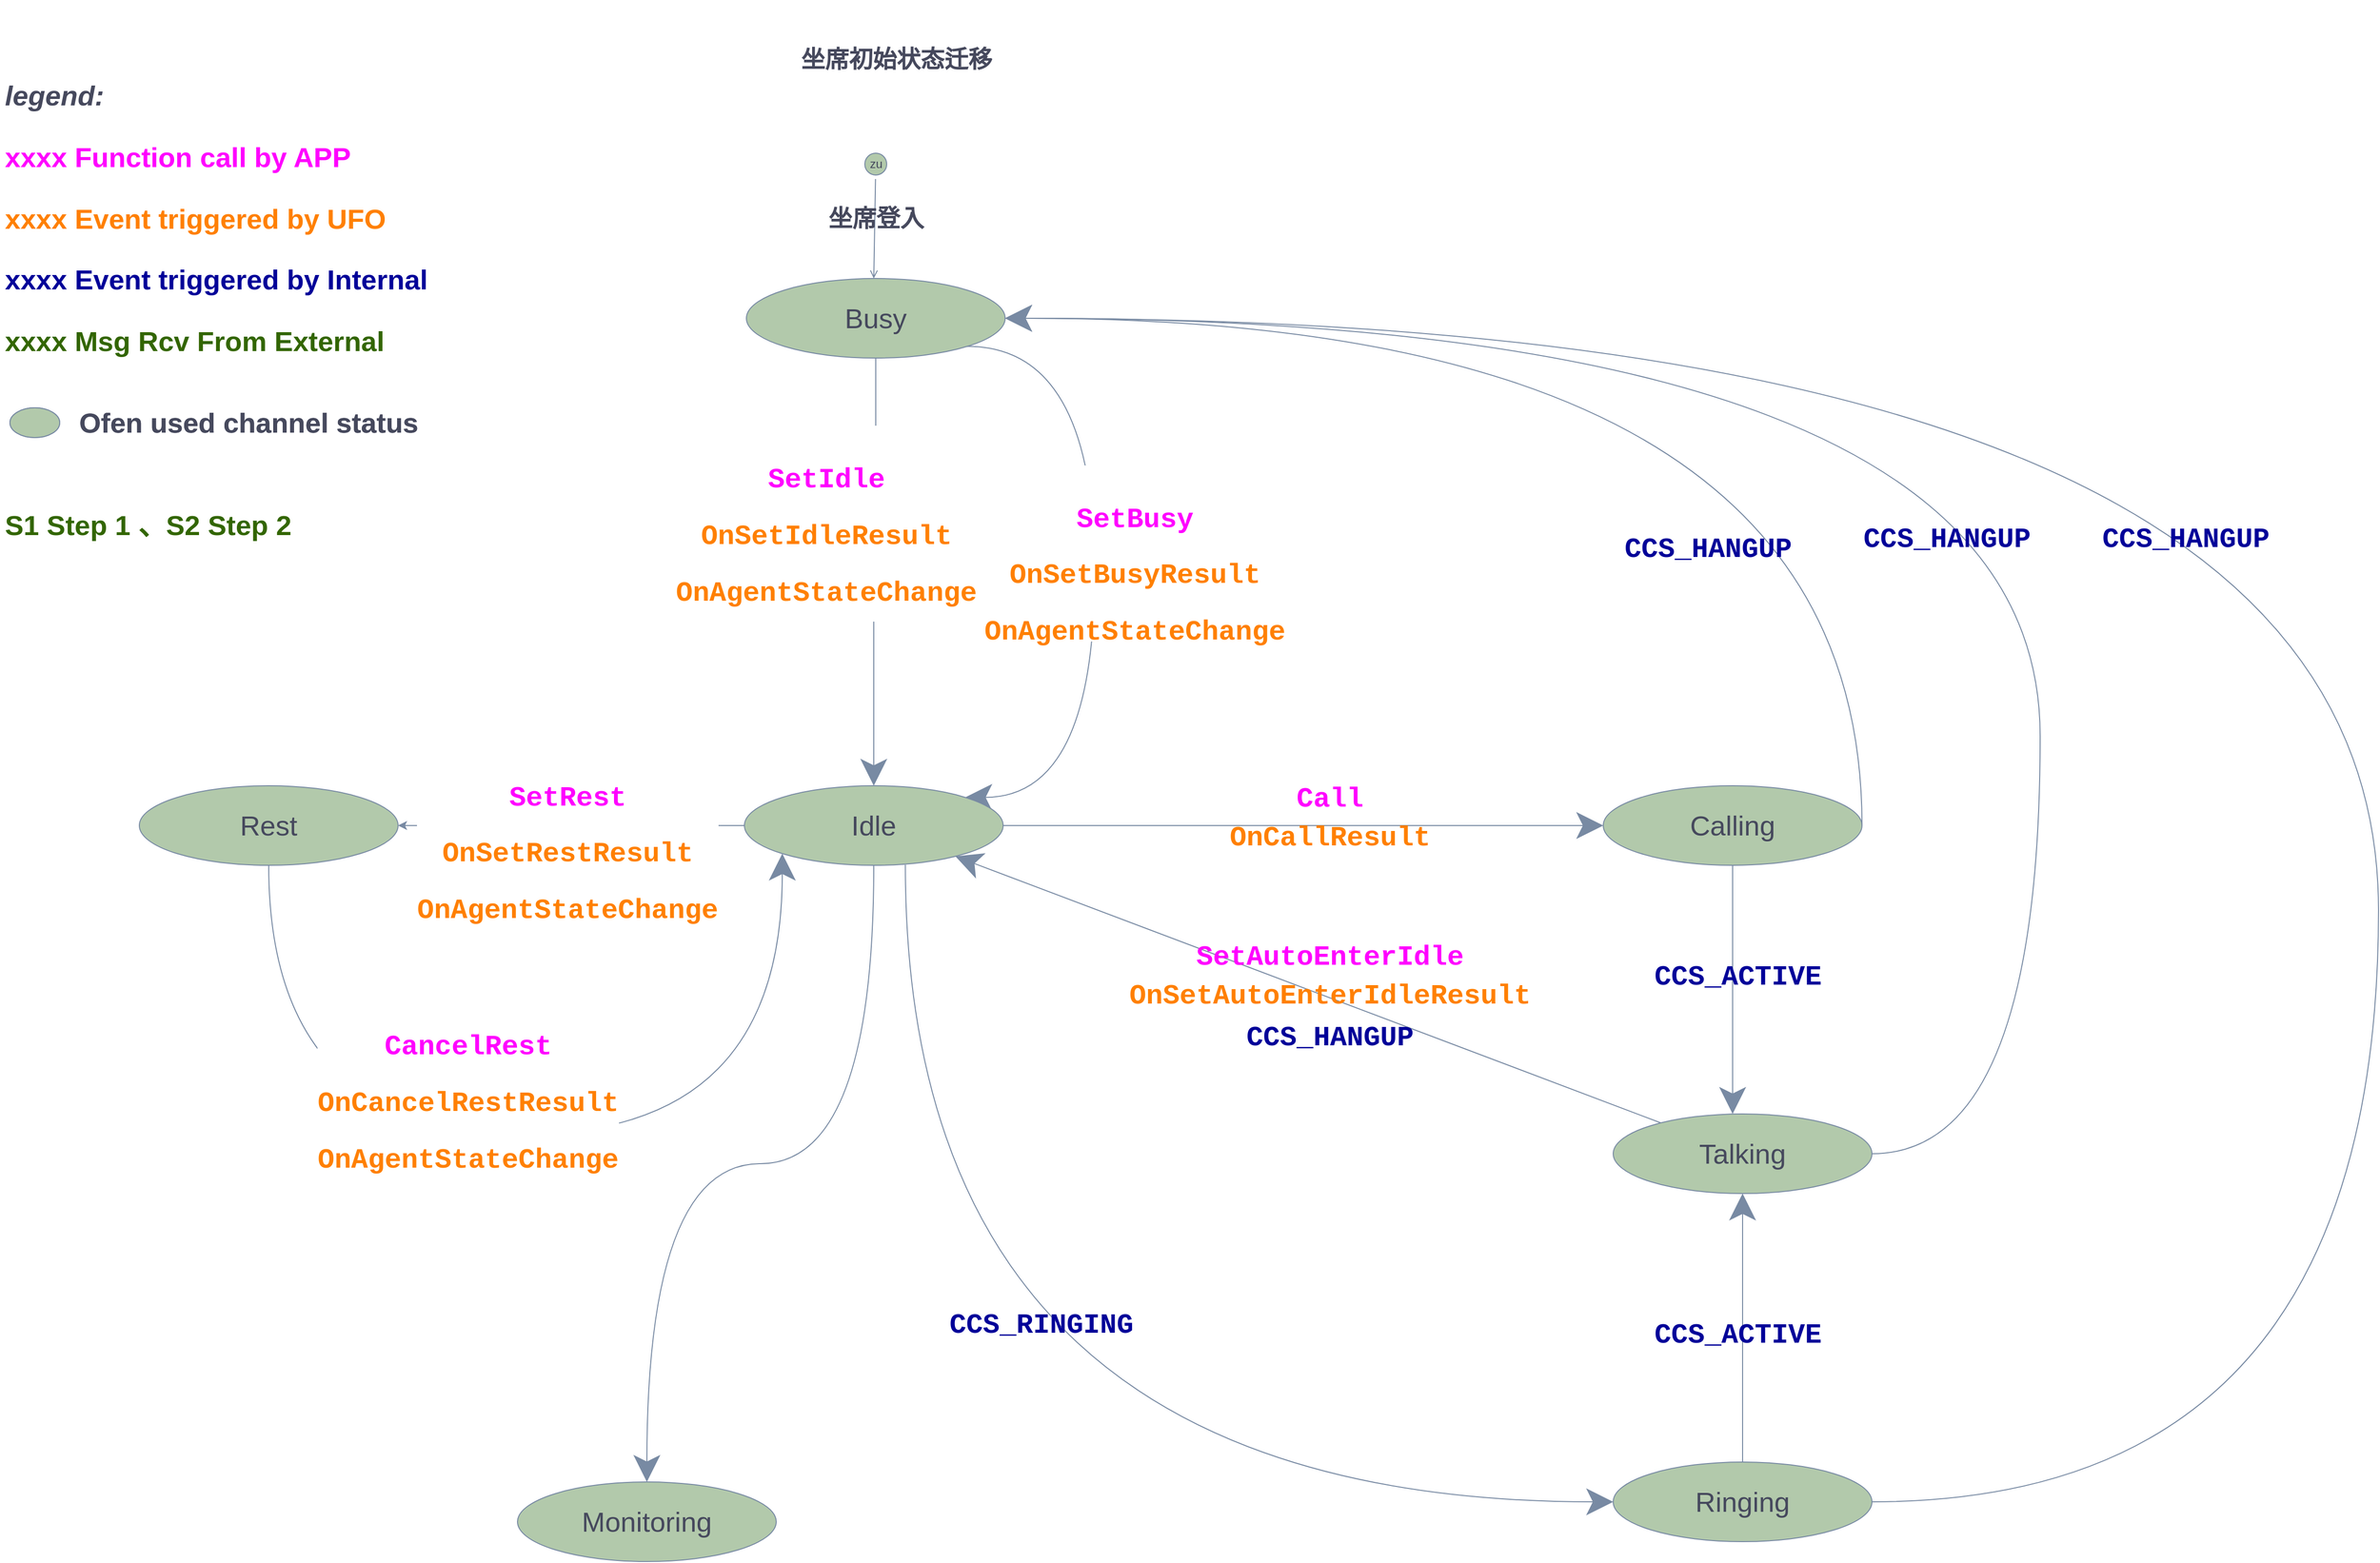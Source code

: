 <mxfile version="16.2.2" type="github">
  <diagram id="w_AIIrhfpoO35vBkycTq" name="第 1 页">
    <mxGraphModel dx="4382" dy="1790" grid="1" gridSize="10" guides="1" tooltips="1" connect="1" arrows="1" fold="1" page="1" pageScale="1" pageWidth="827" pageHeight="1169" math="0" shadow="0">
      <root>
        <mxCell id="0" />
        <mxCell id="1" parent="0" />
        <mxCell id="dQ7_-L5XWVC0MtfEueZ6-1" value="&lt;h1 style=&quot;font-size: 28px&quot;&gt;&lt;font style=&quot;font-size: 28px&quot;&gt;&lt;br&gt;&lt;/font&gt;&lt;/h1&gt;&lt;p style=&quot;font-size: 28px&quot;&gt;&lt;font style=&quot;font-size: 28px&quot;&gt;&lt;b&gt;&lt;i&gt;legend:&lt;/i&gt;&lt;/b&gt;&lt;/font&gt;&lt;/p&gt;&lt;p style=&quot;font-size: 28px&quot;&gt;&lt;font color=&quot;#ff00ff&quot; style=&quot;font-size: 28px&quot;&gt;&lt;b&gt;xxxx Function call by APP&lt;/b&gt;&lt;/font&gt;&lt;/p&gt;&lt;p style=&quot;font-size: 28px&quot;&gt;&lt;font style=&quot;font-size: 28px&quot;&gt;&lt;b style=&quot;color: rgb(255 , 128 , 0)&quot;&gt;xxxx Event triggered&amp;nbsp;by UFO&lt;/b&gt;&lt;font color=&quot;#ff00ff&quot; style=&quot;font-size: 28px&quot;&gt;&lt;b&gt;&lt;br&gt;&lt;/b&gt;&lt;/font&gt;&lt;/font&gt;&lt;/p&gt;&lt;p style=&quot;font-size: 28px&quot;&gt;&lt;b&gt;&lt;font style=&quot;font-size: 28px&quot;&gt;&lt;font color=&quot;#000099&quot; style=&quot;font-size: 28px&quot;&gt;xxxx Event triggered&amp;nbsp;by Internal&lt;/font&gt;&lt;font color=&quot;#ff00ff&quot; style=&quot;font-size: 28px&quot;&gt;&lt;br&gt;&lt;/font&gt;&lt;/font&gt;&lt;/b&gt;&lt;/p&gt;&lt;p style=&quot;font-size: 28px&quot;&gt;&lt;font color=&quot;#336600&quot; style=&quot;font-size: 28px&quot;&gt;&lt;b&gt;xxxx Msg Rcv From External&lt;/b&gt;&lt;/font&gt;&lt;/p&gt;&lt;p style=&quot;font-size: 28px&quot;&gt;&lt;font color=&quot;#336600&quot; style=&quot;font-size: 28px&quot;&gt;&lt;b&gt;&lt;br&gt;&lt;/b&gt;&lt;/font&gt;&lt;/p&gt;&lt;p style=&quot;font-size: 28px&quot;&gt;&lt;font color=&quot;#336600&quot; style=&quot;font-size: 28px&quot;&gt;&lt;b&gt;&lt;br&gt;&lt;/b&gt;&lt;/font&gt;&lt;/p&gt;&lt;p style=&quot;font-size: 28px&quot;&gt;&lt;font color=&quot;#336600&quot; style=&quot;font-size: 28px&quot;&gt;&lt;b&gt;S1 Step 1 、S2 Step 2&lt;/b&gt;&lt;/font&gt;&lt;/p&gt;&lt;p style=&quot;font-size: 28px&quot;&gt;&lt;font style=&quot;font-size: 28px&quot;&gt;&lt;br&gt;&lt;/font&gt;&lt;/p&gt;&lt;p style=&quot;font-size: 28px&quot;&gt;&lt;font color=&quot;#ff8000&quot; style=&quot;font-size: 28px&quot;&gt;&lt;br&gt;&lt;/font&gt;&lt;/p&gt;&lt;p style=&quot;font-size: 28px&quot;&gt;&lt;font color=&quot;#ff8000&quot; style=&quot;font-size: 28px&quot;&gt;&lt;br&gt;&lt;/font&gt;&lt;/p&gt;&lt;p style=&quot;font-size: 28px&quot;&gt;&lt;br&gt;&lt;/p&gt;" style="text;html=1;strokeColor=none;fillColor=none;spacing=5;spacingTop=-20;whiteSpace=wrap;overflow=hidden;rounded=0;fontColor=#46495D;" vertex="1" parent="1">
          <mxGeometry x="-500" y="20" width="661" height="560" as="geometry" />
        </mxCell>
        <mxCell id="dQ7_-L5XWVC0MtfEueZ6-2" value="&lt;font size=&quot;1&quot;&gt;&lt;b style=&quot;font-size: 28px&quot;&gt;Ofen used channel status&lt;/b&gt;&lt;/font&gt;" style="text;html=1;align=center;verticalAlign=middle;whiteSpace=wrap;rounded=0;strokeWidth=5;fontColor=#46495D;" vertex="1" parent="1">
          <mxGeometry x="-450" y="420" width="400" height="30" as="geometry" />
        </mxCell>
        <mxCell id="dQ7_-L5XWVC0MtfEueZ6-3" value="" style="ellipse;whiteSpace=wrap;html=1;fillColor=#B2C9AB;strokeColor=#788AA3;strokeWidth=1;fontColor=#46495D;" vertex="1" parent="1">
          <mxGeometry x="-490" y="420" width="50" height="30" as="geometry" />
        </mxCell>
        <mxCell id="dQ7_-L5XWVC0MtfEueZ6-60" style="edgeStyle=orthogonalEdgeStyle;curved=0;rounded=1;sketch=0;orthogonalLoop=1;jettySize=auto;html=1;entryX=0.5;entryY=0;entryDx=0;entryDy=0;fontColor=#46495D;strokeColor=#788AA3;fillColor=#B2C9AB;endSize=24;" edge="1" parent="1" source="dQ7_-L5XWVC0MtfEueZ6-5" target="dQ7_-L5XWVC0MtfEueZ6-55">
          <mxGeometry relative="1" as="geometry" />
        </mxCell>
        <mxCell id="dQ7_-L5XWVC0MtfEueZ6-109" style="edgeStyle=orthogonalEdgeStyle;curved=1;rounded=1;sketch=0;orthogonalLoop=1;jettySize=auto;html=1;exitX=1;exitY=1;exitDx=0;exitDy=0;entryX=1;entryY=0;entryDx=0;entryDy=0;fontColor=#46495D;endSize=24;strokeColor=#788AA3;fillColor=#B2C9AB;" edge="1" parent="1" source="dQ7_-L5XWVC0MtfEueZ6-5" target="dQ7_-L5XWVC0MtfEueZ6-55">
          <mxGeometry relative="1" as="geometry">
            <Array as="points">
              <mxPoint x="600" y="358" />
              <mxPoint x="600" y="812" />
            </Array>
          </mxGeometry>
        </mxCell>
        <mxCell id="dQ7_-L5XWVC0MtfEueZ6-5" value="&lt;span style=&quot;font-size: 28px&quot;&gt;Busy&lt;/span&gt;" style="ellipse;whiteSpace=wrap;html=1;fillColor=#B2C9AB;strokeColor=#788AA3;fontColor=#46495D;" vertex="1" parent="1">
          <mxGeometry x="250" y="290" width="260" height="80" as="geometry" />
        </mxCell>
        <mxCell id="dQ7_-L5XWVC0MtfEueZ6-19" value="&lt;h1&gt;坐席初始状态迁移&lt;/h1&gt;&lt;p style=&quot;font-size: 20px&quot;&gt;&lt;br&gt;&lt;/p&gt;&lt;p style=&quot;font-size: 20px&quot;&gt;&lt;br&gt;&lt;/p&gt;&lt;p&gt;&lt;font color=&quot;#ff8000&quot;&gt;&lt;br&gt;&lt;/font&gt;&lt;/p&gt;&lt;p&gt;&lt;font color=&quot;#ff8000&quot;&gt;&lt;br&gt;&lt;/font&gt;&lt;/p&gt;&lt;p&gt;&lt;br&gt;&lt;/p&gt;" style="text;html=1;strokeColor=none;fillColor=none;spacing=5;spacingTop=-20;whiteSpace=wrap;overflow=hidden;rounded=0;fontColor=#46495D;" vertex="1" parent="1">
          <mxGeometry x="300" y="50" width="250" height="60" as="geometry" />
        </mxCell>
        <mxCell id="dQ7_-L5XWVC0MtfEueZ6-20" value="&lt;font size=&quot;1&quot;&gt;&lt;b style=&quot;font-size: 28px&quot;&gt;Ofen used channel status&lt;/b&gt;&lt;/font&gt;" style="text;html=1;align=center;verticalAlign=middle;whiteSpace=wrap;rounded=0;strokeWidth=5;fontColor=#46495D;" vertex="1" parent="1">
          <mxGeometry x="-450" y="420" width="400" height="30" as="geometry" />
        </mxCell>
        <mxCell id="dQ7_-L5XWVC0MtfEueZ6-21" value="" style="ellipse;whiteSpace=wrap;html=1;fillColor=#B2C9AB;strokeColor=#788AA3;strokeWidth=1;fontColor=#46495D;" vertex="1" parent="1">
          <mxGeometry x="-490" y="420" width="50" height="30" as="geometry" />
        </mxCell>
        <mxCell id="dQ7_-L5XWVC0MtfEueZ6-75" value="" style="edgeStyle=none;rounded=1;sketch=0;orthogonalLoop=1;jettySize=auto;html=1;fontSize=24;fontColor=#46495D;strokeColor=#788AA3;fillColor=#B2C9AB;endSize=24;" edge="1" parent="1" source="dQ7_-L5XWVC0MtfEueZ6-55" target="dQ7_-L5XWVC0MtfEueZ6-74">
          <mxGeometry relative="1" as="geometry" />
        </mxCell>
        <mxCell id="dQ7_-L5XWVC0MtfEueZ6-93" style="edgeStyle=orthogonalEdgeStyle;curved=1;rounded=1;sketch=0;orthogonalLoop=1;jettySize=auto;html=1;entryX=1;entryY=0.5;entryDx=0;entryDy=0;fontSize=24;fontColor=#46495D;strokeColor=#788AA3;fillColor=#B2C9AB;" edge="1" parent="1" source="dQ7_-L5XWVC0MtfEueZ6-55" target="dQ7_-L5XWVC0MtfEueZ6-64">
          <mxGeometry relative="1" as="geometry" />
        </mxCell>
        <mxCell id="dQ7_-L5XWVC0MtfEueZ6-95" style="edgeStyle=orthogonalEdgeStyle;curved=1;rounded=1;sketch=0;orthogonalLoop=1;jettySize=auto;html=1;entryX=0;entryY=0.5;entryDx=0;entryDy=0;fontSize=24;fontColor=#46495D;strokeColor=#788AA3;fillColor=#B2C9AB;exitX=0.622;exitY=0.994;exitDx=0;exitDy=0;exitPerimeter=0;endSize=24;" edge="1" parent="1" source="dQ7_-L5XWVC0MtfEueZ6-55" target="dQ7_-L5XWVC0MtfEueZ6-90">
          <mxGeometry relative="1" as="geometry" />
        </mxCell>
        <mxCell id="dQ7_-L5XWVC0MtfEueZ6-112" value="" style="edgeStyle=orthogonalEdgeStyle;curved=1;rounded=1;sketch=0;orthogonalLoop=1;jettySize=auto;html=1;fontColor=#46495D;endSize=24;strokeColor=#788AA3;fillColor=#B2C9AB;" edge="1" parent="1" source="dQ7_-L5XWVC0MtfEueZ6-55" target="dQ7_-L5XWVC0MtfEueZ6-111">
          <mxGeometry relative="1" as="geometry" />
        </mxCell>
        <mxCell id="dQ7_-L5XWVC0MtfEueZ6-55" value="&lt;span style=&quot;font-size: 28px&quot;&gt;Idle&lt;/span&gt;" style="ellipse;whiteSpace=wrap;html=1;fillColor=#B2C9AB;strokeColor=#788AA3;fontColor=#46495D;" vertex="1" parent="1">
          <mxGeometry x="248" y="800" width="260" height="80" as="geometry" />
        </mxCell>
        <mxCell id="dQ7_-L5XWVC0MtfEueZ6-59" value="&lt;div style=&quot;font-family: &amp;#34;consolas&amp;#34; , &amp;#34;courier new&amp;#34; , monospace ; line-height: 19px ; font-size: 28px&quot;&gt;&lt;div style=&quot;font-family: &amp;#34;consolas&amp;#34; , &amp;#34;courier new&amp;#34; , monospace ; line-height: 19px&quot;&gt;&lt;h1 class=&quot;topictitle1&quot;&gt;&lt;font color=&quot;#ff00ff&quot; style=&quot;font-size: 28px&quot;&gt;SetIdle&lt;/font&gt;&lt;/h1&gt;&lt;div&gt;&lt;font style=&quot;font-size: 28px&quot; color=&quot;#ff8000&quot;&gt;OnSetIdleResult&lt;/font&gt;&lt;/div&gt;&lt;div&gt;&lt;font style=&quot;font-size: 28px&quot; color=&quot;#ff8000&quot;&gt;&lt;br&gt;&lt;/font&gt;&lt;/div&gt;&lt;div&gt;&lt;font color=&quot;#ff8000&quot;&gt;&lt;br&gt;&lt;/font&gt;&lt;/div&gt;&lt;div&gt;&lt;font color=&quot;#ff8000&quot;&gt;OnAgentStateChange&lt;/font&gt;&lt;/div&gt;&lt;div&gt;&lt;br&gt;&lt;/div&gt;&lt;/div&gt;&lt;/div&gt;" style="edgeLabel;html=1;align=center;verticalAlign=middle;resizable=0;points=[];fontSize=15;fontColor=#46495D;fontStyle=1;" vertex="1" connectable="0" parent="1">
          <mxGeometry x="10" y="330" as="geometry">
            <mxPoint x="320" y="206" as="offset" />
          </mxGeometry>
        </mxCell>
        <mxCell id="dQ7_-L5XWVC0MtfEueZ6-62" value="&lt;div style=&quot;font-family: &amp;#34;consolas&amp;#34; , &amp;#34;courier new&amp;#34; , monospace ; line-height: 19px ; font-size: 28px&quot;&gt;&lt;div style=&quot;font-family: &amp;#34;consolas&amp;#34; , &amp;#34;courier new&amp;#34; , monospace ; line-height: 19px&quot;&gt;&lt;h1 class=&quot;topictitle1&quot;&gt;&lt;font color=&quot;#ff00ff&quot; style=&quot;font-size: 28px&quot;&gt;SetBusy&lt;/font&gt;&lt;/h1&gt;&lt;div&gt;&lt;font style=&quot;font-size: 28px&quot; color=&quot;#ff8000&quot;&gt;OnSetBusyResult&lt;/font&gt;&lt;/div&gt;&lt;div&gt;&lt;br&gt;&lt;/div&gt;&lt;div&gt;&lt;br&gt;&lt;/div&gt;&lt;div&gt;&lt;span style=&quot;color: rgb(255 , 128 , 0)&quot;&gt;OnAgentStateChange&lt;/span&gt;&lt;br&gt;&lt;/div&gt;&lt;/div&gt;&lt;/div&gt;" style="edgeLabel;html=1;align=center;verticalAlign=middle;resizable=0;points=[];fontSize=15;fontColor=#46495D;fontStyle=1;" vertex="1" connectable="0" parent="1">
          <mxGeometry x="320" y="360" as="geometry">
            <mxPoint x="320" y="206" as="offset" />
          </mxGeometry>
        </mxCell>
        <mxCell id="dQ7_-L5XWVC0MtfEueZ6-94" style="edgeStyle=orthogonalEdgeStyle;curved=1;rounded=1;sketch=0;orthogonalLoop=1;jettySize=auto;html=1;exitX=0.5;exitY=1;exitDx=0;exitDy=0;entryX=0;entryY=1;entryDx=0;entryDy=0;fontSize=24;fontColor=#46495D;strokeColor=#788AA3;fillColor=#B2C9AB;endSize=24;" edge="1" parent="1" source="dQ7_-L5XWVC0MtfEueZ6-64" target="dQ7_-L5XWVC0MtfEueZ6-55">
          <mxGeometry relative="1" as="geometry">
            <Array as="points">
              <mxPoint x="-230" y="1150" />
              <mxPoint x="286" y="1150" />
            </Array>
          </mxGeometry>
        </mxCell>
        <mxCell id="dQ7_-L5XWVC0MtfEueZ6-64" value="&lt;span style=&quot;font-size: 28px&quot;&gt;Rest&lt;/span&gt;" style="ellipse;whiteSpace=wrap;html=1;fillColor=#B2C9AB;strokeColor=#788AA3;fontColor=#46495D;" vertex="1" parent="1">
          <mxGeometry x="-360" y="800" width="260" height="80" as="geometry" />
        </mxCell>
        <mxCell id="dQ7_-L5XWVC0MtfEueZ6-65" value="&lt;div style=&quot;font-family: &amp;#34;consolas&amp;#34; , &amp;#34;courier new&amp;#34; , monospace ; line-height: 19px ; font-size: 28px&quot;&gt;&lt;div style=&quot;font-family: &amp;#34;consolas&amp;#34; , &amp;#34;courier new&amp;#34; , monospace ; line-height: 19px&quot;&gt;&lt;h1 class=&quot;topictitle1&quot;&gt;&lt;font color=&quot;#ff00ff&quot; style=&quot;font-size: 28px&quot;&gt;SetRest&lt;/font&gt;&lt;/h1&gt;&lt;div&gt;&lt;font style=&quot;font-size: 28px&quot; color=&quot;#ff8000&quot;&gt;OnSetRestResult&lt;/font&gt;&lt;/div&gt;&lt;div&gt;&lt;br&gt;&lt;/div&gt;&lt;div&gt;&lt;br&gt;&lt;/div&gt;&lt;div&gt;&lt;span style=&quot;color: rgb(255 , 128 , 0)&quot;&gt;OnAgentStateChange&lt;/span&gt;&lt;br&gt;&lt;/div&gt;&lt;/div&gt;&lt;/div&gt;" style="edgeLabel;html=1;align=center;verticalAlign=middle;resizable=0;points=[];fontSize=15;fontColor=#46495D;fontStyle=1;" vertex="1" connectable="0" parent="1">
          <mxGeometry x="-250" y="640" as="geometry">
            <mxPoint x="320" y="206" as="offset" />
          </mxGeometry>
        </mxCell>
        <mxCell id="dQ7_-L5XWVC0MtfEueZ6-67" value="&lt;div style=&quot;font-family: &amp;#34;consolas&amp;#34; , &amp;#34;courier new&amp;#34; , monospace ; line-height: 19px ; font-size: 28px&quot;&gt;&lt;div style=&quot;font-family: &amp;#34;consolas&amp;#34; , &amp;#34;courier new&amp;#34; , monospace ; line-height: 19px&quot;&gt;&lt;h1 class=&quot;topictitle1&quot;&gt;&lt;font color=&quot;#ff00ff&quot; style=&quot;font-size: 28px&quot;&gt;CancelRest&lt;/font&gt;&lt;/h1&gt;&lt;div&gt;&lt;font style=&quot;font-size: 28px&quot; color=&quot;#ff8000&quot;&gt;OnCancelRestResult&lt;/font&gt;&lt;/div&gt;&lt;div&gt;&lt;font style=&quot;font-size: 28px&quot; color=&quot;#ff8000&quot;&gt;&lt;br&gt;&lt;/font&gt;&lt;/div&gt;&lt;div&gt;&lt;span style=&quot;color: rgb(255 , 128 , 0)&quot;&gt;&lt;br&gt;&lt;/span&gt;&lt;/div&gt;&lt;div&gt;&lt;span style=&quot;color: rgb(255 , 128 , 0)&quot;&gt;OnAgentStateChange&lt;/span&gt;&lt;font style=&quot;font-size: 28px&quot; color=&quot;#ff8000&quot;&gt;&lt;br&gt;&lt;/font&gt;&lt;/div&gt;&lt;div&gt;&lt;br&gt;&lt;/div&gt;&lt;/div&gt;&lt;/div&gt;" style="edgeLabel;html=1;align=center;verticalAlign=middle;resizable=0;points=[];fontSize=15;fontColor=#46495D;fontStyle=1;" vertex="1" connectable="0" parent="1">
          <mxGeometry x="-350" y="900" as="geometry">
            <mxPoint x="320" y="206" as="offset" />
          </mxGeometry>
        </mxCell>
        <mxCell id="dQ7_-L5XWVC0MtfEueZ6-70" value="" style="html=1;verticalAlign=bottom;endArrow=open;strokeColor=#788AA3;rounded=1;sketch=0;fontColor=#46495D;fillColor=#B2C9AB;entryX=0.5;entryY=0;entryDx=0;entryDy=0;startArrow=none;" edge="1" source="dQ7_-L5XWVC0MtfEueZ6-69" parent="1">
          <mxGeometry relative="1" as="geometry">
            <mxPoint x="378" y="290" as="targetPoint" />
            <mxPoint x="376" y="150" as="sourcePoint" />
          </mxGeometry>
        </mxCell>
        <mxCell id="dQ7_-L5XWVC0MtfEueZ6-69" value="zu" style="ellipse;html=1;shape=startState;fillColor=#B2C9AB;strokeColor=#788AA3;rounded=0;sketch=0;fontColor=#46495D;" vertex="1" parent="1">
          <mxGeometry x="365" y="160" width="30" height="30" as="geometry" />
        </mxCell>
        <mxCell id="dQ7_-L5XWVC0MtfEueZ6-73" value="&lt;font style=&quot;font-size: 24px&quot;&gt;&lt;b&gt;坐席登入&lt;/b&gt;&lt;/font&gt;" style="text;html=1;align=center;verticalAlign=middle;resizable=0;points=[];autosize=1;strokeColor=none;fillColor=none;fontColor=#46495D;" vertex="1" parent="1">
          <mxGeometry x="325" y="220" width="110" height="20" as="geometry" />
        </mxCell>
        <mxCell id="dQ7_-L5XWVC0MtfEueZ6-78" style="edgeStyle=none;rounded=1;sketch=0;orthogonalLoop=1;jettySize=auto;html=1;fontSize=24;fontColor=#46495D;strokeColor=#788AA3;fillColor=#B2C9AB;endSize=24;" edge="1" parent="1" source="dQ7_-L5XWVC0MtfEueZ6-74">
          <mxGeometry relative="1" as="geometry">
            <mxPoint x="1241" y="1130" as="targetPoint" />
          </mxGeometry>
        </mxCell>
        <mxCell id="dQ7_-L5XWVC0MtfEueZ6-104" style="edgeStyle=orthogonalEdgeStyle;curved=1;rounded=1;sketch=0;orthogonalLoop=1;jettySize=auto;html=1;entryX=1;entryY=0.5;entryDx=0;entryDy=0;fontSize=24;fontColor=#46495D;endSize=24;strokeColor=#788AA3;fillColor=#B2C9AB;exitX=1;exitY=0.5;exitDx=0;exitDy=0;" edge="1" parent="1" source="dQ7_-L5XWVC0MtfEueZ6-74" target="dQ7_-L5XWVC0MtfEueZ6-5">
          <mxGeometry relative="1" as="geometry">
            <Array as="points">
              <mxPoint x="1371" y="330" />
            </Array>
          </mxGeometry>
        </mxCell>
        <mxCell id="dQ7_-L5XWVC0MtfEueZ6-74" value="&lt;span style=&quot;font-size: 28px&quot;&gt;Calling&lt;/span&gt;" style="ellipse;whiteSpace=wrap;html=1;fillColor=#B2C9AB;strokeColor=#788AA3;fontColor=#46495D;" vertex="1" parent="1">
          <mxGeometry x="1111" y="800" width="260" height="80" as="geometry" />
        </mxCell>
        <mxCell id="dQ7_-L5XWVC0MtfEueZ6-76" value="&lt;div style=&quot;font-family: &amp;#34;consolas&amp;#34; , &amp;#34;courier new&amp;#34; , monospace ; line-height: 19px&quot;&gt;&lt;div style=&quot;font-family: &amp;#34;consolas&amp;#34; , &amp;#34;courier new&amp;#34; , monospace ; line-height: 19px&quot;&gt;&lt;h1 class=&quot;topictitle1&quot;&gt;&lt;font color=&quot;#ff00ff&quot;&gt;&lt;span style=&quot;font-size: 28px&quot;&gt;Call&lt;/span&gt;&lt;/font&gt;&lt;/h1&gt;&lt;div style=&quot;font-size: 28px&quot;&gt;&lt;font style=&quot;font-size: 28px&quot; color=&quot;#ff8000&quot;&gt;OnCallResult&lt;/font&gt;&lt;/div&gt;&lt;/div&gt;&lt;/div&gt;" style="edgeLabel;html=1;align=center;verticalAlign=middle;resizable=0;points=[];fontSize=15;fontColor=#46495D;labelBackgroundColor=none;fontStyle=1;" vertex="1" connectable="0" parent="1">
          <mxGeometry x="820" y="860" as="geometry">
            <mxPoint x="16" y="-38" as="offset" />
          </mxGeometry>
        </mxCell>
        <mxCell id="dQ7_-L5XWVC0MtfEueZ6-79" value="&lt;div style=&quot;font-family: &amp;#34;consolas&amp;#34; , &amp;#34;courier new&amp;#34; , monospace ; line-height: 19px&quot;&gt;&lt;div style=&quot;font-family: &amp;#34;consolas&amp;#34; , &amp;#34;courier new&amp;#34; , monospace ; line-height: 19px&quot;&gt;&lt;h1 class=&quot;topictitle1&quot;&gt;&lt;font color=&quot;#000099&quot;&gt;&lt;span style=&quot;font-size: 28px&quot;&gt;CCS_ACTIVE&lt;/span&gt;&lt;/font&gt;&lt;/h1&gt;&lt;/div&gt;&lt;/div&gt;" style="edgeLabel;html=1;align=center;verticalAlign=middle;resizable=0;points=[];fontSize=15;fontColor=#46495D;labelBackgroundColor=none;fontStyle=1;rotation=0;" vertex="1" connectable="0" parent="1">
          <mxGeometry x="1230" y="1030" as="geometry">
            <mxPoint x="16" y="-38" as="offset" />
          </mxGeometry>
        </mxCell>
        <mxCell id="dQ7_-L5XWVC0MtfEueZ6-82" style="edgeStyle=none;rounded=1;sketch=0;orthogonalLoop=1;jettySize=auto;html=1;fontSize=24;fontColor=#46495D;strokeColor=#788AA3;fillColor=#B2C9AB;endSize=24;" edge="1" parent="1" source="dQ7_-L5XWVC0MtfEueZ6-80" target="dQ7_-L5XWVC0MtfEueZ6-55">
          <mxGeometry relative="1" as="geometry" />
        </mxCell>
        <mxCell id="dQ7_-L5XWVC0MtfEueZ6-108" style="edgeStyle=orthogonalEdgeStyle;curved=1;rounded=1;sketch=0;orthogonalLoop=1;jettySize=auto;html=1;exitX=1;exitY=0.5;exitDx=0;exitDy=0;entryX=1;entryY=0.5;entryDx=0;entryDy=0;fontSize=24;fontColor=#46495D;endSize=24;strokeColor=#788AA3;fillColor=#B2C9AB;" edge="1" parent="1" source="dQ7_-L5XWVC0MtfEueZ6-80" target="dQ7_-L5XWVC0MtfEueZ6-5">
          <mxGeometry relative="1" as="geometry">
            <Array as="points">
              <mxPoint x="1550" y="1170" />
              <mxPoint x="1550" y="330" />
            </Array>
          </mxGeometry>
        </mxCell>
        <mxCell id="dQ7_-L5XWVC0MtfEueZ6-80" value="&lt;span style=&quot;font-size: 28px&quot;&gt;Talking&lt;/span&gt;" style="ellipse;whiteSpace=wrap;html=1;fillColor=#B2C9AB;strokeColor=#788AA3;fontColor=#46495D;" vertex="1" parent="1">
          <mxGeometry x="1121" y="1130" width="260" height="80" as="geometry" />
        </mxCell>
        <mxCell id="dQ7_-L5XWVC0MtfEueZ6-83" value="&lt;div style=&quot;font-family: &amp;#34;consolas&amp;#34; , &amp;#34;courier new&amp;#34; , monospace ; line-height: 19px&quot;&gt;&lt;div style=&quot;font-family: &amp;#34;consolas&amp;#34; , &amp;#34;courier new&amp;#34; , monospace ; line-height: 19px&quot;&gt;&lt;h1 class=&quot;topictitle1&quot;&gt;&lt;br&gt;&lt;/h1&gt;&lt;/div&gt;&lt;/div&gt;" style="edgeLabel;html=1;align=center;verticalAlign=middle;resizable=0;points=[];fontSize=15;fontColor=#46495D;labelBackgroundColor=none;fontStyle=1;rotation=0;" vertex="1" connectable="0" parent="1">
          <mxGeometry x="840" y="1120" as="geometry">
            <mxPoint x="16" y="-38" as="offset" />
          </mxGeometry>
        </mxCell>
        <mxCell id="dQ7_-L5XWVC0MtfEueZ6-86" value="&lt;div style=&quot;font-family: &amp;#34;consolas&amp;#34; , &amp;#34;courier new&amp;#34; , monospace ; line-height: 19px&quot;&gt;&lt;div style=&quot;font-family: &amp;#34;consolas&amp;#34; , &amp;#34;courier new&amp;#34; , monospace ; line-height: 19px&quot;&gt;&lt;h1 class=&quot;topictitle1&quot;&gt;&lt;font color=&quot;#000099&quot;&gt;&lt;span style=&quot;font-size: 28px&quot;&gt;CCS_HANGUP&lt;/span&gt;&lt;/font&gt;&lt;/h1&gt;&lt;/div&gt;&lt;/div&gt;" style="edgeLabel;html=1;align=center;verticalAlign=middle;resizable=0;points=[];fontSize=15;fontColor=#46495D;labelBackgroundColor=none;fontStyle=1;rotation=0;" vertex="1" connectable="0" parent="1">
          <mxGeometry x="1440" y="590" as="geometry">
            <mxPoint x="16" y="-38" as="offset" />
          </mxGeometry>
        </mxCell>
        <mxCell id="dQ7_-L5XWVC0MtfEueZ6-88" value="&lt;div style=&quot;font-family: &amp;#34;consolas&amp;#34; , &amp;#34;courier new&amp;#34; , monospace ; line-height: 19px&quot;&gt;&lt;div style=&quot;font-family: &amp;#34;consolas&amp;#34; , &amp;#34;courier new&amp;#34; , monospace ; line-height: 19px&quot;&gt;&lt;h1 class=&quot;topictitle1&quot;&gt;&lt;font color=&quot;#ff00ff&quot;&gt;&lt;span style=&quot;font-size: 28px&quot;&gt;SetAutoEnterIdle&lt;/span&gt;&lt;/font&gt;&lt;/h1&gt;&lt;div&gt;&lt;span style=&quot;font-size: 28px ; color: rgb(255 , 128 , 0)&quot;&gt;OnSetAutoEnterIdleResult&lt;/span&gt;&lt;br&gt;&lt;/div&gt;&lt;div style=&quot;font-size: 28px&quot;&gt;&lt;span style=&quot;color: rgb(0 , 0 , 153)&quot;&gt;&lt;br&gt;&lt;/span&gt;&lt;/div&gt;&lt;div style=&quot;font-size: 28px&quot;&gt;&lt;span style=&quot;color: rgb(0 , 0 , 153)&quot;&gt;CCS_HANGUP&lt;/span&gt;&lt;br&gt;&lt;/div&gt;&lt;/div&gt;&lt;/div&gt;" style="edgeLabel;html=1;align=center;verticalAlign=middle;resizable=0;points=[];fontSize=15;fontColor=#46495D;labelBackgroundColor=none;fontStyle=1;" vertex="1" connectable="0" parent="1">
          <mxGeometry x="820" y="1040" as="geometry">
            <mxPoint x="16" y="-38" as="offset" />
          </mxGeometry>
        </mxCell>
        <mxCell id="dQ7_-L5XWVC0MtfEueZ6-96" style="edgeStyle=orthogonalEdgeStyle;curved=1;rounded=1;sketch=0;orthogonalLoop=1;jettySize=auto;html=1;entryX=0.5;entryY=1;entryDx=0;entryDy=0;fontSize=24;fontColor=#46495D;strokeColor=#788AA3;fillColor=#B2C9AB;endSize=24;" edge="1" parent="1" source="dQ7_-L5XWVC0MtfEueZ6-90" target="dQ7_-L5XWVC0MtfEueZ6-80">
          <mxGeometry relative="1" as="geometry" />
        </mxCell>
        <mxCell id="dQ7_-L5XWVC0MtfEueZ6-107" style="edgeStyle=orthogonalEdgeStyle;curved=1;rounded=1;sketch=0;orthogonalLoop=1;jettySize=auto;html=1;entryX=1;entryY=0.5;entryDx=0;entryDy=0;fontSize=24;fontColor=#46495D;endSize=24;strokeColor=#788AA3;fillColor=#B2C9AB;" edge="1" parent="1" source="dQ7_-L5XWVC0MtfEueZ6-90" target="dQ7_-L5XWVC0MtfEueZ6-5">
          <mxGeometry relative="1" as="geometry">
            <Array as="points">
              <mxPoint x="1890" y="1520" />
              <mxPoint x="1890" y="330" />
            </Array>
          </mxGeometry>
        </mxCell>
        <mxCell id="dQ7_-L5XWVC0MtfEueZ6-90" value="&lt;span style=&quot;font-size: 28px&quot;&gt;Ringing&lt;/span&gt;" style="ellipse;whiteSpace=wrap;html=1;fillColor=#B2C9AB;strokeColor=#788AA3;fontColor=#46495D;" vertex="1" parent="1">
          <mxGeometry x="1121" y="1480" width="260" height="80" as="geometry" />
        </mxCell>
        <mxCell id="dQ7_-L5XWVC0MtfEueZ6-92" value="&lt;div style=&quot;font-family: &amp;#34;consolas&amp;#34; , &amp;#34;courier new&amp;#34; , monospace ; line-height: 19px&quot;&gt;&lt;div style=&quot;font-family: &amp;#34;consolas&amp;#34; , &amp;#34;courier new&amp;#34; , monospace ; line-height: 19px&quot;&gt;&lt;h1 class=&quot;topictitle1&quot;&gt;&lt;font color=&quot;#000099&quot;&gt;&lt;span style=&quot;font-size: 28px&quot;&gt;CCS_RINGING&lt;/span&gt;&lt;/font&gt;&lt;/h1&gt;&lt;/div&gt;&lt;/div&gt;" style="edgeLabel;html=1;align=center;verticalAlign=middle;resizable=0;points=[];fontSize=15;fontColor=#46495D;labelBackgroundColor=none;fontStyle=1;rotation=0;" vertex="1" connectable="0" parent="1">
          <mxGeometry x="530" y="1380" as="geometry">
            <mxPoint x="16" y="-38" as="offset" />
          </mxGeometry>
        </mxCell>
        <mxCell id="dQ7_-L5XWVC0MtfEueZ6-97" value="&lt;div style=&quot;font-family: &amp;#34;consolas&amp;#34; , &amp;#34;courier new&amp;#34; , monospace ; line-height: 19px&quot;&gt;&lt;div style=&quot;font-family: &amp;#34;consolas&amp;#34; , &amp;#34;courier new&amp;#34; , monospace ; line-height: 19px&quot;&gt;&lt;h1 class=&quot;topictitle1&quot;&gt;&lt;font color=&quot;#000099&quot;&gt;&lt;span style=&quot;font-size: 28px&quot;&gt;CCS_ACTIVE&lt;/span&gt;&lt;/font&gt;&lt;/h1&gt;&lt;/div&gt;&lt;/div&gt;" style="edgeLabel;html=1;align=center;verticalAlign=middle;resizable=0;points=[];fontSize=15;fontColor=#46495D;labelBackgroundColor=none;fontStyle=1;rotation=0;" vertex="1" connectable="0" parent="1">
          <mxGeometry x="1230" y="1390" as="geometry">
            <mxPoint x="16" y="-38" as="offset" />
          </mxGeometry>
        </mxCell>
        <mxCell id="dQ7_-L5XWVC0MtfEueZ6-105" value="&lt;div style=&quot;font-family: &amp;#34;consolas&amp;#34; , &amp;#34;courier new&amp;#34; , monospace ; line-height: 19px&quot;&gt;&lt;div style=&quot;font-family: &amp;#34;consolas&amp;#34; , &amp;#34;courier new&amp;#34; , monospace ; line-height: 19px&quot;&gt;&lt;h1 class=&quot;topictitle1&quot;&gt;&lt;font color=&quot;#000099&quot;&gt;&lt;span style=&quot;font-size: 28px&quot;&gt;CCS_HANGUP&lt;/span&gt;&lt;/font&gt;&lt;/h1&gt;&lt;/div&gt;&lt;/div&gt;" style="edgeLabel;html=1;align=center;verticalAlign=middle;resizable=0;points=[];fontSize=15;fontColor=#46495D;labelBackgroundColor=none;fontStyle=1;rotation=0;" vertex="1" connectable="0" parent="1">
          <mxGeometry x="1200" y="600" as="geometry">
            <mxPoint x="16" y="-38" as="offset" />
          </mxGeometry>
        </mxCell>
        <mxCell id="dQ7_-L5XWVC0MtfEueZ6-106" value="&lt;div style=&quot;font-family: &amp;#34;consolas&amp;#34; , &amp;#34;courier new&amp;#34; , monospace ; line-height: 19px&quot;&gt;&lt;div style=&quot;font-family: &amp;#34;consolas&amp;#34; , &amp;#34;courier new&amp;#34; , monospace ; line-height: 19px&quot;&gt;&lt;h1 class=&quot;topictitle1&quot;&gt;&lt;font color=&quot;#000099&quot;&gt;&lt;span style=&quot;font-size: 28px&quot;&gt;CCS_HANGUP&lt;/span&gt;&lt;/font&gt;&lt;/h1&gt;&lt;/div&gt;&lt;/div&gt;" style="edgeLabel;html=1;align=center;verticalAlign=middle;resizable=0;points=[];fontSize=15;fontColor=#46495D;labelBackgroundColor=none;fontStyle=1;rotation=0;" vertex="1" connectable="0" parent="1">
          <mxGeometry x="1680" y="590" as="geometry">
            <mxPoint x="16" y="-38" as="offset" />
          </mxGeometry>
        </mxCell>
        <mxCell id="dQ7_-L5XWVC0MtfEueZ6-111" value="&lt;span style=&quot;font-size: 28px&quot;&gt;Monitoring&lt;/span&gt;" style="ellipse;whiteSpace=wrap;html=1;fillColor=#B2C9AB;strokeColor=#788AA3;fontColor=#46495D;" vertex="1" parent="1">
          <mxGeometry x="20" y="1500" width="260" height="80" as="geometry" />
        </mxCell>
      </root>
    </mxGraphModel>
  </diagram>
</mxfile>
